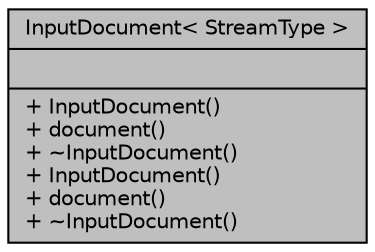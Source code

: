 digraph "InputDocument&lt; StreamType &gt;"
{
 // INTERACTIVE_SVG=YES
  bgcolor="transparent";
  edge [fontname="Helvetica",fontsize="10",labelfontname="Helvetica",labelfontsize="10"];
  node [fontname="Helvetica",fontsize="10",shape=record];
  Node1 [label="{InputDocument\< StreamType \>\n||+ InputDocument()\l+ document()\l+ ~InputDocument()\l+ InputDocument()\l+ document()\l+ ~InputDocument()\l}",height=0.2,width=0.4,color="black", fillcolor="grey75", style="filled" fontcolor="black"];
}

